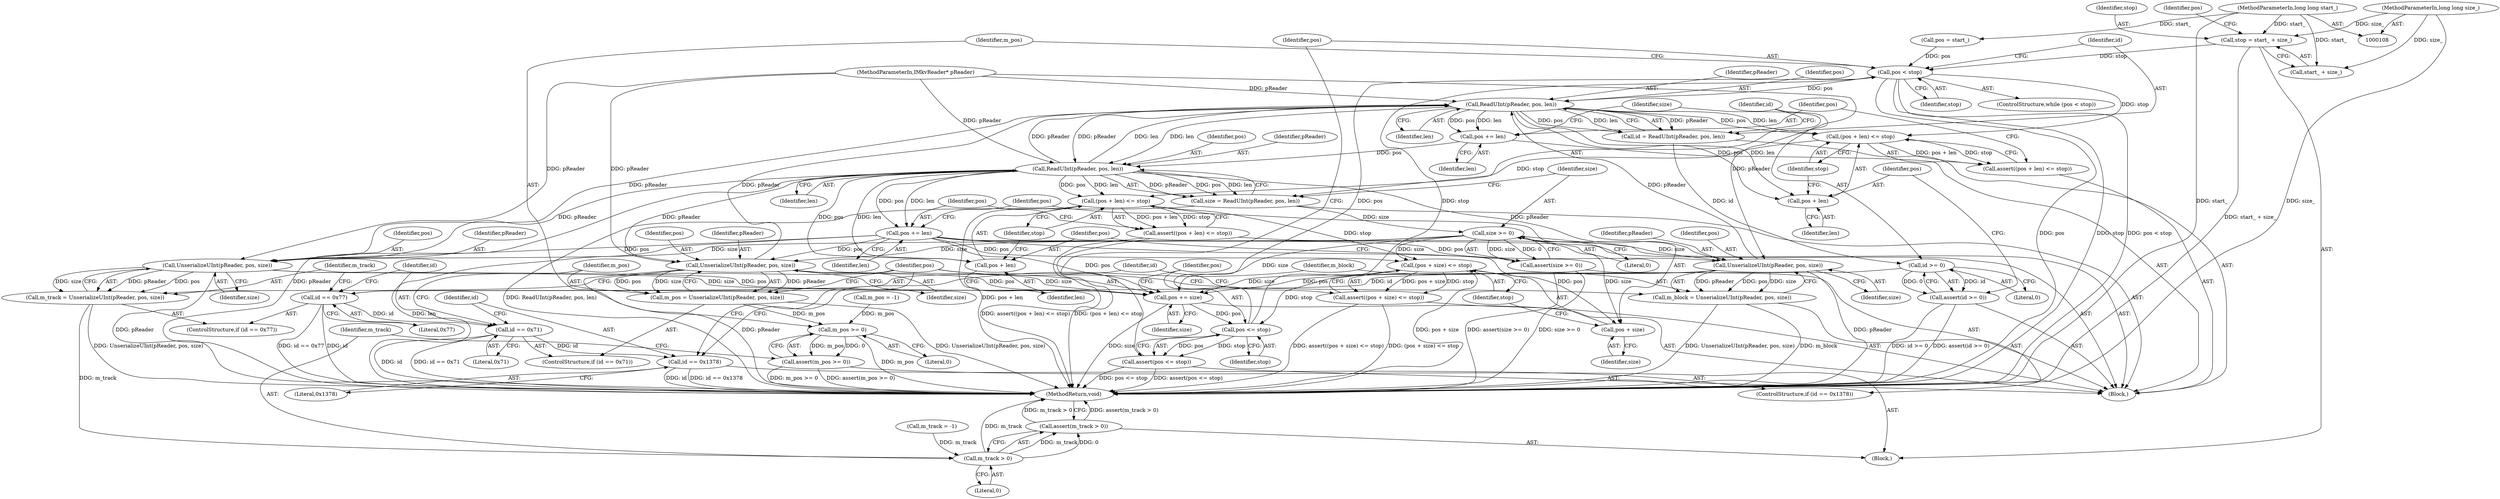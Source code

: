 digraph "1_Android_cc274e2abe8b2a6698a5c47d8aa4bb45f1f9538d_35@integer" {
"1000114" [label="(Call,stop = start_ + size_)"];
"1000110" [label="(MethodParameterIn,long long start_)"];
"1000111" [label="(MethodParameterIn,long long size_)"];
"1000135" [label="(Call,pos < stop)"];
"1000143" [label="(Call,ReadUInt(pReader, pos, len))"];
"1000141" [label="(Call,id = ReadUInt(pReader, pos, len))"];
"1000148" [label="(Call,id >= 0)"];
"1000147" [label="(Call,assert(id >= 0))"];
"1000187" [label="(Call,id == 0x77)"];
"1000198" [label="(Call,id == 0x71)"];
"1000209" [label="(Call,id == 0x1378)"];
"1000152" [label="(Call,(pos + len) <= stop)"];
"1000151" [label="(Call,assert((pos + len) <= stop))"];
"1000172" [label="(Call,(pos + len) <= stop)"];
"1000171" [label="(Call,assert((pos + len) <= stop))"];
"1000181" [label="(Call,(pos + size) <= stop)"];
"1000180" [label="(Call,assert((pos + size) <= stop))"];
"1000222" [label="(Call,pos <= stop)"];
"1000221" [label="(Call,assert(pos <= stop))"];
"1000153" [label="(Call,pos + len)"];
"1000157" [label="(Call,pos += len)"];
"1000163" [label="(Call,ReadUInt(pReader, pos, len))"];
"1000161" [label="(Call,size = ReadUInt(pReader, pos, len))"];
"1000168" [label="(Call,size >= 0)"];
"1000167" [label="(Call,assert(size >= 0))"];
"1000182" [label="(Call,pos + size)"];
"1000192" [label="(Call,UnserializeUInt(pReader, pos, size))"];
"1000190" [label="(Call,m_track = UnserializeUInt(pReader, pos, size))"];
"1000230" [label="(Call,m_track > 0)"];
"1000229" [label="(Call,assert(m_track > 0))"];
"1000218" [label="(Call,pos += size)"];
"1000203" [label="(Call,UnserializeUInt(pReader, pos, size))"];
"1000201" [label="(Call,m_pos = UnserializeUInt(pReader, pos, size))"];
"1000226" [label="(Call,m_pos >= 0)"];
"1000225" [label="(Call,assert(m_pos >= 0))"];
"1000214" [label="(Call,UnserializeUInt(pReader, pos, size))"];
"1000212" [label="(Call,m_block = UnserializeUInt(pReader, pos, size))"];
"1000173" [label="(Call,pos + len)"];
"1000177" [label="(Call,pos += len)"];
"1000177" [label="(Call,pos += len)"];
"1000215" [label="(Identifier,pReader)"];
"1000111" [label="(MethodParameterIn,long long size_)"];
"1000230" [label="(Call,m_track > 0)"];
"1000222" [label="(Call,pos <= stop)"];
"1000153" [label="(Call,pos + len)"];
"1000114" [label="(Call,stop = start_ + size_)"];
"1000225" [label="(Call,assert(m_pos >= 0))"];
"1000116" [label="(Call,start_ + size_)"];
"1000216" [label="(Identifier,pos)"];
"1000171" [label="(Call,assert((pos + len) <= stop))"];
"1000154" [label="(Identifier,pos)"];
"1000217" [label="(Identifier,size)"];
"1000172" [label="(Call,(pos + len) <= stop)"];
"1000203" [label="(Call,UnserializeUInt(pReader, pos, size))"];
"1000232" [label="(Literal,0)"];
"1000193" [label="(Identifier,pReader)"];
"1000145" [label="(Identifier,pos)"];
"1000219" [label="(Identifier,pos)"];
"1000180" [label="(Call,assert((pos + size) <= stop))"];
"1000228" [label="(Literal,0)"];
"1000147" [label="(Call,assert(id >= 0))"];
"1000142" [label="(Identifier,id)"];
"1000184" [label="(Identifier,size)"];
"1000199" [label="(Identifier,id)"];
"1000135" [label="(Call,pos < stop)"];
"1000109" [label="(MethodParameterIn,IMkvReader* pReader)"];
"1000233" [label="(MethodReturn,void)"];
"1000229" [label="(Call,assert(m_track > 0))"];
"1000110" [label="(MethodParameterIn,long long start_)"];
"1000208" [label="(ControlStructure,if (id == 0x1378))"];
"1000156" [label="(Identifier,stop)"];
"1000183" [label="(Identifier,pos)"];
"1000112" [label="(Block,)"];
"1000151" [label="(Call,assert((pos + len) <= stop))"];
"1000192" [label="(Call,UnserializeUInt(pReader, pos, size))"];
"1000165" [label="(Identifier,pos)"];
"1000166" [label="(Identifier,len)"];
"1000187" [label="(Call,id == 0x77)"];
"1000173" [label="(Call,pos + len)"];
"1000115" [label="(Identifier,stop)"];
"1000158" [label="(Identifier,pos)"];
"1000161" [label="(Call,size = ReadUInt(pReader, pos, len))"];
"1000231" [label="(Identifier,m_track)"];
"1000182" [label="(Call,pos + size)"];
"1000214" [label="(Call,UnserializeUInt(pReader, pos, size))"];
"1000194" [label="(Identifier,pos)"];
"1000206" [label="(Identifier,size)"];
"1000205" [label="(Identifier,pos)"];
"1000211" [label="(Literal,0x1378)"];
"1000174" [label="(Identifier,pos)"];
"1000175" [label="(Identifier,len)"];
"1000152" [label="(Call,(pos + len) <= stop)"];
"1000202" [label="(Identifier,m_pos)"];
"1000185" [label="(Identifier,stop)"];
"1000221" [label="(Call,assert(pos <= stop))"];
"1000168" [label="(Call,size >= 0)"];
"1000220" [label="(Identifier,size)"];
"1000188" [label="(Identifier,id)"];
"1000159" [label="(Identifier,len)"];
"1000189" [label="(Literal,0x77)"];
"1000162" [label="(Identifier,size)"];
"1000146" [label="(Identifier,len)"];
"1000150" [label="(Literal,0)"];
"1000190" [label="(Call,m_track = UnserializeUInt(pReader, pos, size))"];
"1000226" [label="(Call,m_pos >= 0)"];
"1000141" [label="(Call,id = ReadUInt(pReader, pos, len))"];
"1000191" [label="(Identifier,m_track)"];
"1000121" [label="(Identifier,pos)"];
"1000169" [label="(Identifier,size)"];
"1000149" [label="(Identifier,id)"];
"1000210" [label="(Identifier,id)"];
"1000120" [label="(Call,pos = start_)"];
"1000218" [label="(Call,pos += size)"];
"1000157" [label="(Call,pos += len)"];
"1000224" [label="(Identifier,stop)"];
"1000195" [label="(Identifier,size)"];
"1000181" [label="(Call,(pos + size) <= stop)"];
"1000138" [label="(Block,)"];
"1000227" [label="(Identifier,m_pos)"];
"1000167" [label="(Call,assert(size >= 0))"];
"1000178" [label="(Identifier,pos)"];
"1000155" [label="(Identifier,len)"];
"1000209" [label="(Call,id == 0x1378)"];
"1000204" [label="(Identifier,pReader)"];
"1000186" [label="(ControlStructure,if (id == 0x77))"];
"1000176" [label="(Identifier,stop)"];
"1000148" [label="(Call,id >= 0)"];
"1000163" [label="(Call,ReadUInt(pReader, pos, len))"];
"1000213" [label="(Identifier,m_block)"];
"1000137" [label="(Identifier,stop)"];
"1000212" [label="(Call,m_block = UnserializeUInt(pReader, pos, size))"];
"1000127" [label="(Call,m_pos = -1)"];
"1000144" [label="(Identifier,pReader)"];
"1000179" [label="(Identifier,len)"];
"1000201" [label="(Call,m_pos = UnserializeUInt(pReader, pos, size))"];
"1000223" [label="(Identifier,pos)"];
"1000164" [label="(Identifier,pReader)"];
"1000170" [label="(Literal,0)"];
"1000123" [label="(Call,m_track = -1)"];
"1000136" [label="(Identifier,pos)"];
"1000197" [label="(ControlStructure,if (id == 0x71))"];
"1000200" [label="(Literal,0x71)"];
"1000198" [label="(Call,id == 0x71)"];
"1000134" [label="(ControlStructure,while (pos < stop))"];
"1000143" [label="(Call,ReadUInt(pReader, pos, len))"];
"1000114" -> "1000112"  [label="AST: "];
"1000114" -> "1000116"  [label="CFG: "];
"1000115" -> "1000114"  [label="AST: "];
"1000116" -> "1000114"  [label="AST: "];
"1000121" -> "1000114"  [label="CFG: "];
"1000114" -> "1000233"  [label="DDG: start_ + size_"];
"1000110" -> "1000114"  [label="DDG: start_"];
"1000111" -> "1000114"  [label="DDG: size_"];
"1000114" -> "1000135"  [label="DDG: stop"];
"1000110" -> "1000108"  [label="AST: "];
"1000110" -> "1000233"  [label="DDG: start_"];
"1000110" -> "1000116"  [label="DDG: start_"];
"1000110" -> "1000120"  [label="DDG: start_"];
"1000111" -> "1000108"  [label="AST: "];
"1000111" -> "1000233"  [label="DDG: size_"];
"1000111" -> "1000116"  [label="DDG: size_"];
"1000135" -> "1000134"  [label="AST: "];
"1000135" -> "1000137"  [label="CFG: "];
"1000136" -> "1000135"  [label="AST: "];
"1000137" -> "1000135"  [label="AST: "];
"1000142" -> "1000135"  [label="CFG: "];
"1000227" -> "1000135"  [label="CFG: "];
"1000135" -> "1000233"  [label="DDG: pos < stop"];
"1000135" -> "1000233"  [label="DDG: pos"];
"1000135" -> "1000233"  [label="DDG: stop"];
"1000222" -> "1000135"  [label="DDG: pos"];
"1000222" -> "1000135"  [label="DDG: stop"];
"1000120" -> "1000135"  [label="DDG: pos"];
"1000135" -> "1000143"  [label="DDG: pos"];
"1000135" -> "1000152"  [label="DDG: stop"];
"1000143" -> "1000141"  [label="AST: "];
"1000143" -> "1000146"  [label="CFG: "];
"1000144" -> "1000143"  [label="AST: "];
"1000145" -> "1000143"  [label="AST: "];
"1000146" -> "1000143"  [label="AST: "];
"1000141" -> "1000143"  [label="CFG: "];
"1000143" -> "1000141"  [label="DDG: pReader"];
"1000143" -> "1000141"  [label="DDG: pos"];
"1000143" -> "1000141"  [label="DDG: len"];
"1000163" -> "1000143"  [label="DDG: pReader"];
"1000163" -> "1000143"  [label="DDG: len"];
"1000192" -> "1000143"  [label="DDG: pReader"];
"1000214" -> "1000143"  [label="DDG: pReader"];
"1000203" -> "1000143"  [label="DDG: pReader"];
"1000109" -> "1000143"  [label="DDG: pReader"];
"1000143" -> "1000152"  [label="DDG: pos"];
"1000143" -> "1000152"  [label="DDG: len"];
"1000143" -> "1000153"  [label="DDG: pos"];
"1000143" -> "1000153"  [label="DDG: len"];
"1000143" -> "1000157"  [label="DDG: len"];
"1000143" -> "1000157"  [label="DDG: pos"];
"1000143" -> "1000163"  [label="DDG: pReader"];
"1000143" -> "1000163"  [label="DDG: len"];
"1000141" -> "1000138"  [label="AST: "];
"1000142" -> "1000141"  [label="AST: "];
"1000149" -> "1000141"  [label="CFG: "];
"1000141" -> "1000148"  [label="DDG: id"];
"1000148" -> "1000147"  [label="AST: "];
"1000148" -> "1000150"  [label="CFG: "];
"1000149" -> "1000148"  [label="AST: "];
"1000150" -> "1000148"  [label="AST: "];
"1000147" -> "1000148"  [label="CFG: "];
"1000148" -> "1000147"  [label="DDG: id"];
"1000148" -> "1000147"  [label="DDG: 0"];
"1000148" -> "1000187"  [label="DDG: id"];
"1000147" -> "1000138"  [label="AST: "];
"1000154" -> "1000147"  [label="CFG: "];
"1000147" -> "1000233"  [label="DDG: id >= 0"];
"1000147" -> "1000233"  [label="DDG: assert(id >= 0)"];
"1000187" -> "1000186"  [label="AST: "];
"1000187" -> "1000189"  [label="CFG: "];
"1000188" -> "1000187"  [label="AST: "];
"1000189" -> "1000187"  [label="AST: "];
"1000191" -> "1000187"  [label="CFG: "];
"1000199" -> "1000187"  [label="CFG: "];
"1000187" -> "1000233"  [label="DDG: id"];
"1000187" -> "1000233"  [label="DDG: id == 0x77"];
"1000187" -> "1000198"  [label="DDG: id"];
"1000198" -> "1000197"  [label="AST: "];
"1000198" -> "1000200"  [label="CFG: "];
"1000199" -> "1000198"  [label="AST: "];
"1000200" -> "1000198"  [label="AST: "];
"1000202" -> "1000198"  [label="CFG: "];
"1000210" -> "1000198"  [label="CFG: "];
"1000198" -> "1000233"  [label="DDG: id"];
"1000198" -> "1000233"  [label="DDG: id == 0x71"];
"1000198" -> "1000209"  [label="DDG: id"];
"1000209" -> "1000208"  [label="AST: "];
"1000209" -> "1000211"  [label="CFG: "];
"1000210" -> "1000209"  [label="AST: "];
"1000211" -> "1000209"  [label="AST: "];
"1000213" -> "1000209"  [label="CFG: "];
"1000219" -> "1000209"  [label="CFG: "];
"1000209" -> "1000233"  [label="DDG: id == 0x1378"];
"1000209" -> "1000233"  [label="DDG: id"];
"1000152" -> "1000151"  [label="AST: "];
"1000152" -> "1000156"  [label="CFG: "];
"1000153" -> "1000152"  [label="AST: "];
"1000156" -> "1000152"  [label="AST: "];
"1000151" -> "1000152"  [label="CFG: "];
"1000152" -> "1000151"  [label="DDG: pos + len"];
"1000152" -> "1000151"  [label="DDG: stop"];
"1000152" -> "1000172"  [label="DDG: stop"];
"1000151" -> "1000138"  [label="AST: "];
"1000158" -> "1000151"  [label="CFG: "];
"1000172" -> "1000171"  [label="AST: "];
"1000172" -> "1000176"  [label="CFG: "];
"1000173" -> "1000172"  [label="AST: "];
"1000176" -> "1000172"  [label="AST: "];
"1000171" -> "1000172"  [label="CFG: "];
"1000172" -> "1000233"  [label="DDG: pos + len"];
"1000172" -> "1000171"  [label="DDG: pos + len"];
"1000172" -> "1000171"  [label="DDG: stop"];
"1000163" -> "1000172"  [label="DDG: pos"];
"1000163" -> "1000172"  [label="DDG: len"];
"1000172" -> "1000181"  [label="DDG: stop"];
"1000171" -> "1000138"  [label="AST: "];
"1000178" -> "1000171"  [label="CFG: "];
"1000171" -> "1000233"  [label="DDG: (pos + len) <= stop"];
"1000171" -> "1000233"  [label="DDG: assert((pos + len) <= stop)"];
"1000181" -> "1000180"  [label="AST: "];
"1000181" -> "1000185"  [label="CFG: "];
"1000182" -> "1000181"  [label="AST: "];
"1000185" -> "1000181"  [label="AST: "];
"1000180" -> "1000181"  [label="CFG: "];
"1000181" -> "1000233"  [label="DDG: pos + size"];
"1000181" -> "1000180"  [label="DDG: pos + size"];
"1000181" -> "1000180"  [label="DDG: stop"];
"1000177" -> "1000181"  [label="DDG: pos"];
"1000168" -> "1000181"  [label="DDG: size"];
"1000181" -> "1000222"  [label="DDG: stop"];
"1000180" -> "1000138"  [label="AST: "];
"1000188" -> "1000180"  [label="CFG: "];
"1000180" -> "1000233"  [label="DDG: (pos + size) <= stop"];
"1000180" -> "1000233"  [label="DDG: assert((pos + size) <= stop)"];
"1000222" -> "1000221"  [label="AST: "];
"1000222" -> "1000224"  [label="CFG: "];
"1000223" -> "1000222"  [label="AST: "];
"1000224" -> "1000222"  [label="AST: "];
"1000221" -> "1000222"  [label="CFG: "];
"1000222" -> "1000221"  [label="DDG: pos"];
"1000222" -> "1000221"  [label="DDG: stop"];
"1000218" -> "1000222"  [label="DDG: pos"];
"1000221" -> "1000138"  [label="AST: "];
"1000136" -> "1000221"  [label="CFG: "];
"1000221" -> "1000233"  [label="DDG: assert(pos <= stop)"];
"1000221" -> "1000233"  [label="DDG: pos <= stop"];
"1000153" -> "1000155"  [label="CFG: "];
"1000154" -> "1000153"  [label="AST: "];
"1000155" -> "1000153"  [label="AST: "];
"1000156" -> "1000153"  [label="CFG: "];
"1000157" -> "1000138"  [label="AST: "];
"1000157" -> "1000159"  [label="CFG: "];
"1000158" -> "1000157"  [label="AST: "];
"1000159" -> "1000157"  [label="AST: "];
"1000162" -> "1000157"  [label="CFG: "];
"1000157" -> "1000163"  [label="DDG: pos"];
"1000163" -> "1000161"  [label="AST: "];
"1000163" -> "1000166"  [label="CFG: "];
"1000164" -> "1000163"  [label="AST: "];
"1000165" -> "1000163"  [label="AST: "];
"1000166" -> "1000163"  [label="AST: "];
"1000161" -> "1000163"  [label="CFG: "];
"1000163" -> "1000233"  [label="DDG: pReader"];
"1000163" -> "1000161"  [label="DDG: pReader"];
"1000163" -> "1000161"  [label="DDG: pos"];
"1000163" -> "1000161"  [label="DDG: len"];
"1000109" -> "1000163"  [label="DDG: pReader"];
"1000163" -> "1000173"  [label="DDG: pos"];
"1000163" -> "1000173"  [label="DDG: len"];
"1000163" -> "1000177"  [label="DDG: len"];
"1000163" -> "1000177"  [label="DDG: pos"];
"1000163" -> "1000192"  [label="DDG: pReader"];
"1000163" -> "1000203"  [label="DDG: pReader"];
"1000163" -> "1000214"  [label="DDG: pReader"];
"1000161" -> "1000138"  [label="AST: "];
"1000162" -> "1000161"  [label="AST: "];
"1000169" -> "1000161"  [label="CFG: "];
"1000161" -> "1000233"  [label="DDG: ReadUInt(pReader, pos, len)"];
"1000161" -> "1000168"  [label="DDG: size"];
"1000168" -> "1000167"  [label="AST: "];
"1000168" -> "1000170"  [label="CFG: "];
"1000169" -> "1000168"  [label="AST: "];
"1000170" -> "1000168"  [label="AST: "];
"1000167" -> "1000168"  [label="CFG: "];
"1000168" -> "1000167"  [label="DDG: size"];
"1000168" -> "1000167"  [label="DDG: 0"];
"1000168" -> "1000182"  [label="DDG: size"];
"1000168" -> "1000192"  [label="DDG: size"];
"1000168" -> "1000203"  [label="DDG: size"];
"1000168" -> "1000214"  [label="DDG: size"];
"1000168" -> "1000218"  [label="DDG: size"];
"1000167" -> "1000138"  [label="AST: "];
"1000174" -> "1000167"  [label="CFG: "];
"1000167" -> "1000233"  [label="DDG: size >= 0"];
"1000167" -> "1000233"  [label="DDG: assert(size >= 0)"];
"1000182" -> "1000184"  [label="CFG: "];
"1000183" -> "1000182"  [label="AST: "];
"1000184" -> "1000182"  [label="AST: "];
"1000185" -> "1000182"  [label="CFG: "];
"1000177" -> "1000182"  [label="DDG: pos"];
"1000192" -> "1000190"  [label="AST: "];
"1000192" -> "1000195"  [label="CFG: "];
"1000193" -> "1000192"  [label="AST: "];
"1000194" -> "1000192"  [label="AST: "];
"1000195" -> "1000192"  [label="AST: "];
"1000190" -> "1000192"  [label="CFG: "];
"1000192" -> "1000233"  [label="DDG: pReader"];
"1000192" -> "1000190"  [label="DDG: pReader"];
"1000192" -> "1000190"  [label="DDG: pos"];
"1000192" -> "1000190"  [label="DDG: size"];
"1000109" -> "1000192"  [label="DDG: pReader"];
"1000177" -> "1000192"  [label="DDG: pos"];
"1000192" -> "1000218"  [label="DDG: size"];
"1000192" -> "1000218"  [label="DDG: pos"];
"1000190" -> "1000186"  [label="AST: "];
"1000191" -> "1000190"  [label="AST: "];
"1000219" -> "1000190"  [label="CFG: "];
"1000190" -> "1000233"  [label="DDG: UnserializeUInt(pReader, pos, size)"];
"1000190" -> "1000230"  [label="DDG: m_track"];
"1000230" -> "1000229"  [label="AST: "];
"1000230" -> "1000232"  [label="CFG: "];
"1000231" -> "1000230"  [label="AST: "];
"1000232" -> "1000230"  [label="AST: "];
"1000229" -> "1000230"  [label="CFG: "];
"1000230" -> "1000233"  [label="DDG: m_track"];
"1000230" -> "1000229"  [label="DDG: m_track"];
"1000230" -> "1000229"  [label="DDG: 0"];
"1000123" -> "1000230"  [label="DDG: m_track"];
"1000229" -> "1000112"  [label="AST: "];
"1000233" -> "1000229"  [label="CFG: "];
"1000229" -> "1000233"  [label="DDG: assert(m_track > 0)"];
"1000229" -> "1000233"  [label="DDG: m_track > 0"];
"1000218" -> "1000138"  [label="AST: "];
"1000218" -> "1000220"  [label="CFG: "];
"1000219" -> "1000218"  [label="AST: "];
"1000220" -> "1000218"  [label="AST: "];
"1000223" -> "1000218"  [label="CFG: "];
"1000218" -> "1000233"  [label="DDG: size"];
"1000214" -> "1000218"  [label="DDG: size"];
"1000214" -> "1000218"  [label="DDG: pos"];
"1000203" -> "1000218"  [label="DDG: size"];
"1000203" -> "1000218"  [label="DDG: pos"];
"1000177" -> "1000218"  [label="DDG: pos"];
"1000203" -> "1000201"  [label="AST: "];
"1000203" -> "1000206"  [label="CFG: "];
"1000204" -> "1000203"  [label="AST: "];
"1000205" -> "1000203"  [label="AST: "];
"1000206" -> "1000203"  [label="AST: "];
"1000201" -> "1000203"  [label="CFG: "];
"1000203" -> "1000233"  [label="DDG: pReader"];
"1000203" -> "1000201"  [label="DDG: pReader"];
"1000203" -> "1000201"  [label="DDG: pos"];
"1000203" -> "1000201"  [label="DDG: size"];
"1000109" -> "1000203"  [label="DDG: pReader"];
"1000177" -> "1000203"  [label="DDG: pos"];
"1000201" -> "1000197"  [label="AST: "];
"1000202" -> "1000201"  [label="AST: "];
"1000219" -> "1000201"  [label="CFG: "];
"1000201" -> "1000233"  [label="DDG: UnserializeUInt(pReader, pos, size)"];
"1000201" -> "1000226"  [label="DDG: m_pos"];
"1000226" -> "1000225"  [label="AST: "];
"1000226" -> "1000228"  [label="CFG: "];
"1000227" -> "1000226"  [label="AST: "];
"1000228" -> "1000226"  [label="AST: "];
"1000225" -> "1000226"  [label="CFG: "];
"1000226" -> "1000233"  [label="DDG: m_pos"];
"1000226" -> "1000225"  [label="DDG: m_pos"];
"1000226" -> "1000225"  [label="DDG: 0"];
"1000127" -> "1000226"  [label="DDG: m_pos"];
"1000225" -> "1000112"  [label="AST: "];
"1000231" -> "1000225"  [label="CFG: "];
"1000225" -> "1000233"  [label="DDG: m_pos >= 0"];
"1000225" -> "1000233"  [label="DDG: assert(m_pos >= 0)"];
"1000214" -> "1000212"  [label="AST: "];
"1000214" -> "1000217"  [label="CFG: "];
"1000215" -> "1000214"  [label="AST: "];
"1000216" -> "1000214"  [label="AST: "];
"1000217" -> "1000214"  [label="AST: "];
"1000212" -> "1000214"  [label="CFG: "];
"1000214" -> "1000233"  [label="DDG: pReader"];
"1000214" -> "1000212"  [label="DDG: pReader"];
"1000214" -> "1000212"  [label="DDG: pos"];
"1000214" -> "1000212"  [label="DDG: size"];
"1000109" -> "1000214"  [label="DDG: pReader"];
"1000177" -> "1000214"  [label="DDG: pos"];
"1000212" -> "1000208"  [label="AST: "];
"1000213" -> "1000212"  [label="AST: "];
"1000219" -> "1000212"  [label="CFG: "];
"1000212" -> "1000233"  [label="DDG: UnserializeUInt(pReader, pos, size)"];
"1000212" -> "1000233"  [label="DDG: m_block"];
"1000173" -> "1000175"  [label="CFG: "];
"1000174" -> "1000173"  [label="AST: "];
"1000175" -> "1000173"  [label="AST: "];
"1000176" -> "1000173"  [label="CFG: "];
"1000177" -> "1000138"  [label="AST: "];
"1000177" -> "1000179"  [label="CFG: "];
"1000178" -> "1000177"  [label="AST: "];
"1000179" -> "1000177"  [label="AST: "];
"1000183" -> "1000177"  [label="CFG: "];
"1000177" -> "1000233"  [label="DDG: len"];
}
